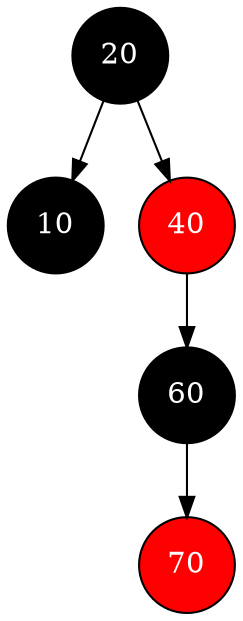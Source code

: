 digraph RedBlackTree {
    node [shape=circle, style=filled, color=black, fontcolor=white];
    20 [label="20", fillcolor="black"];
    20 -> 10;
    10 [label="10", fillcolor="black"];
    20 -> 40;
    40 [label="40", fillcolor="red"];
    40 -> 60;
    60 [label="60", fillcolor="black"];
    60 -> 70;
    70 [label="70", fillcolor="red"];
}
